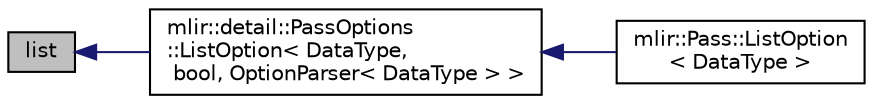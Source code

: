 digraph "list"
{
  bgcolor="transparent";
  edge [fontname="Helvetica",fontsize="10",labelfontname="Helvetica",labelfontsize="10"];
  node [fontname="Helvetica",fontsize="10",shape=record];
  rankdir="LR";
  Node0 [label="list",height=0.2,width=0.4,color="black", fillcolor="grey75", style="filled", fontcolor="black"];
  Node0 -> Node1 [dir="back",color="midnightblue",fontsize="10",style="solid",fontname="Helvetica"];
  Node1 [label="mlir::detail::PassOptions\l::ListOption\< DataType,\l bool, OptionParser\< DataType \> \>",height=0.2,width=0.4,color="black",URL="$classmlir_1_1detail_1_1PassOptions_1_1ListOption.html",tooltip="This class represents a specific pass option that contains a list of values of the provided data type..."];
  Node1 -> Node2 [dir="back",color="midnightblue",fontsize="10",style="solid",fontname="Helvetica"];
  Node2 [label="mlir::Pass::ListOption\l\< DataType \>",height=0.2,width=0.4,color="black",URL="$structmlir_1_1Pass_1_1ListOption.html",tooltip="This class represents a specific pass option that contains a list of values of the provided data type..."];
}
